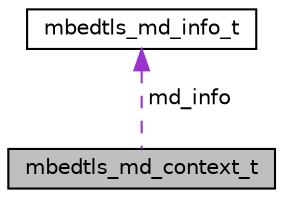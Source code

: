 digraph "mbedtls_md_context_t"
{
 // LATEX_PDF_SIZE
  edge [fontname="Helvetica",fontsize="10",labelfontname="Helvetica",labelfontsize="10"];
  node [fontname="Helvetica",fontsize="10",shape=record];
  Node1 [label="mbedtls_md_context_t",height=0.2,width=0.4,color="black", fillcolor="grey75", style="filled", fontcolor="black",tooltip=" "];
  Node2 -> Node1 [dir="back",color="darkorchid3",fontsize="10",style="dashed",label=" md_info" ,fontname="Helvetica"];
  Node2 [label="mbedtls_md_info_t",height=0.2,width=0.4,color="black", fillcolor="white", style="filled",URL="$da/dca/structmbedtls__md__info__t.html",tooltip=" "];
}
